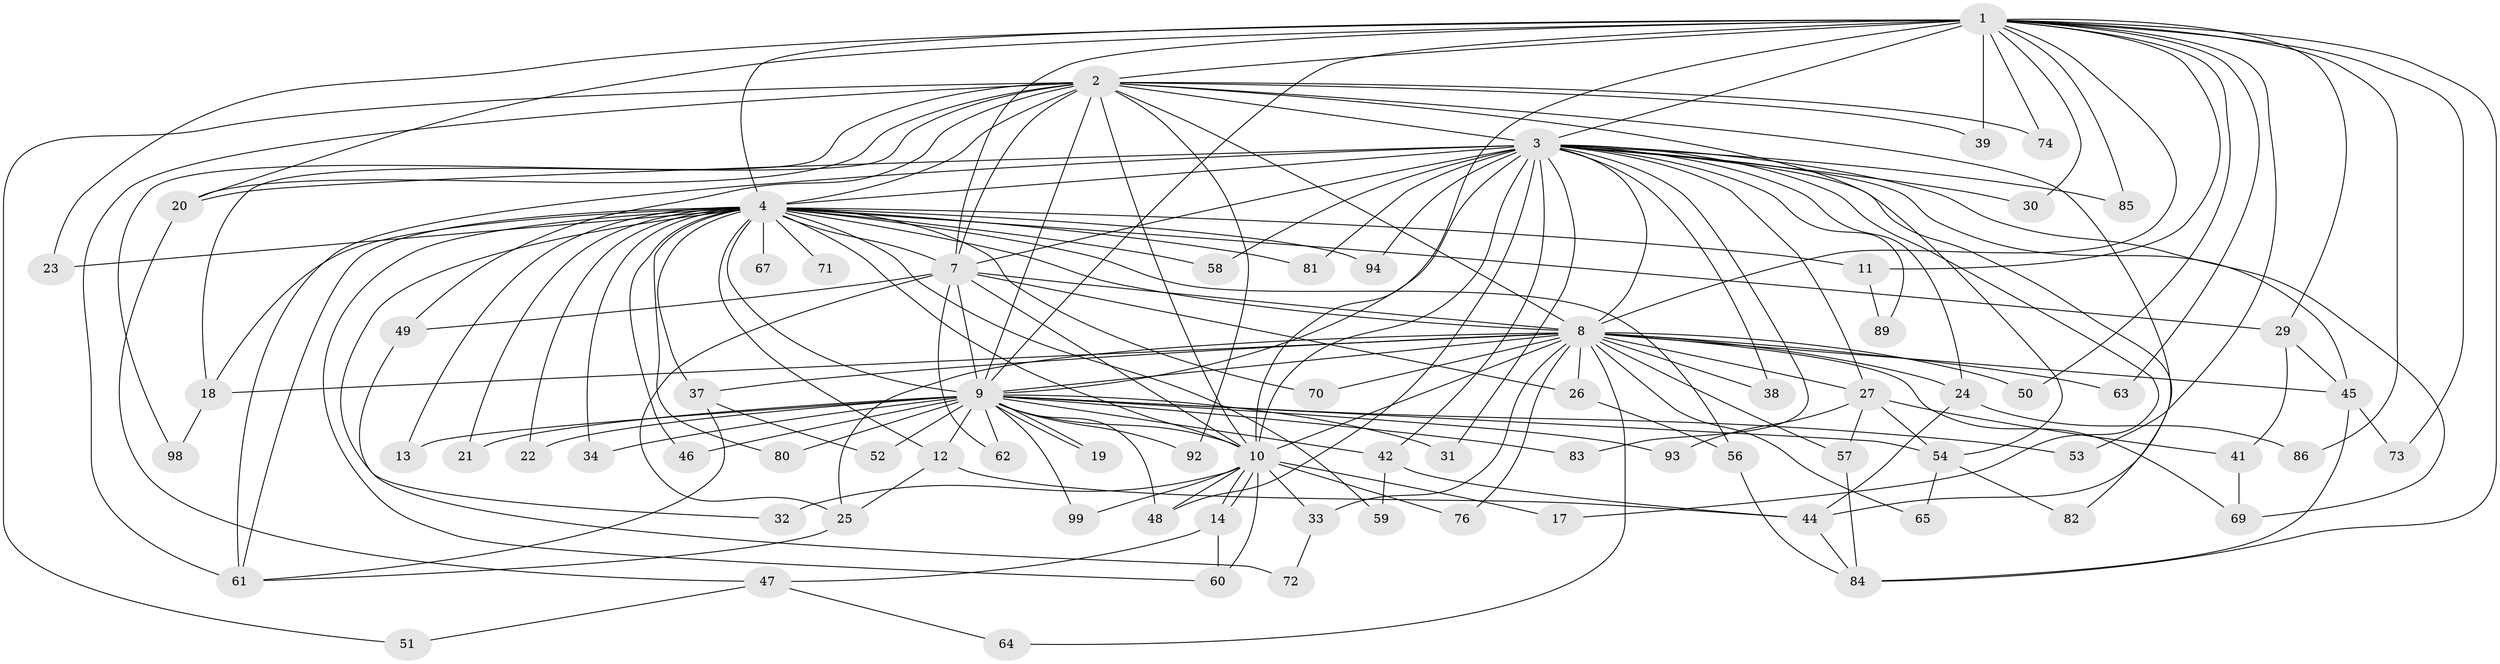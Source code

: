 // original degree distribution, {24: 0.02, 22: 0.01, 17: 0.02, 20: 0.01, 21: 0.01, 14: 0.01, 27: 0.01, 29: 0.01, 3: 0.22, 4: 0.12, 2: 0.53, 5: 0.03}
// Generated by graph-tools (version 1.1) at 2025/38/02/21/25 10:38:53]
// undirected, 76 vertices, 178 edges
graph export_dot {
graph [start="1"]
  node [color=gray90,style=filled];
  1 [super="+15"];
  2 [super="+40"];
  3 [super="+5"];
  4 [super="+6"];
  7 [super="+100"];
  8 [super="+16"];
  9 [super="+35"];
  10 [super="+66"];
  11;
  12 [super="+91"];
  13;
  14;
  17;
  18 [super="+36"];
  19;
  20 [super="+43"];
  21;
  22;
  23;
  24;
  25 [super="+68"];
  26;
  27 [super="+28"];
  29 [super="+96"];
  30;
  31;
  32;
  33 [super="+78"];
  34;
  37 [super="+75"];
  38;
  39;
  41;
  42;
  44 [super="+55"];
  45 [super="+95"];
  46;
  47;
  48;
  49;
  50;
  51;
  52;
  53;
  54 [super="+97"];
  56 [super="+90"];
  57;
  58;
  59;
  60 [super="+88"];
  61 [super="+79"];
  62;
  63;
  64;
  65;
  67;
  69 [super="+77"];
  70;
  71;
  72;
  73;
  74;
  76;
  80;
  81;
  82;
  83;
  84 [super="+87"];
  85;
  86;
  89;
  92;
  93;
  94;
  98;
  99;
  1 -- 2 [weight=2];
  1 -- 3 [weight=2];
  1 -- 4 [weight=2];
  1 -- 7 [weight=2];
  1 -- 8;
  1 -- 9;
  1 -- 10;
  1 -- 11;
  1 -- 20;
  1 -- 23;
  1 -- 29;
  1 -- 30;
  1 -- 39;
  1 -- 50;
  1 -- 53;
  1 -- 63;
  1 -- 73;
  1 -- 74;
  1 -- 85;
  1 -- 86;
  1 -- 84;
  2 -- 3 [weight=2];
  2 -- 4 [weight=2];
  2 -- 7;
  2 -- 8;
  2 -- 9 [weight=2];
  2 -- 10;
  2 -- 39;
  2 -- 49;
  2 -- 51;
  2 -- 54;
  2 -- 61;
  2 -- 74;
  2 -- 92;
  2 -- 98;
  2 -- 18;
  2 -- 20;
  2 -- 44;
  3 -- 4 [weight=4];
  3 -- 7 [weight=2];
  3 -- 8 [weight=2];
  3 -- 9 [weight=2];
  3 -- 10 [weight=2];
  3 -- 30;
  3 -- 45;
  3 -- 58;
  3 -- 82;
  3 -- 83;
  3 -- 85;
  3 -- 89;
  3 -- 94;
  3 -- 17;
  3 -- 81;
  3 -- 20;
  3 -- 24;
  3 -- 27 [weight=2];
  3 -- 31;
  3 -- 38;
  3 -- 42;
  3 -- 48;
  3 -- 61;
  3 -- 69;
  4 -- 7 [weight=2];
  4 -- 8 [weight=3];
  4 -- 9 [weight=2];
  4 -- 10 [weight=2];
  4 -- 11;
  4 -- 18;
  4 -- 22;
  4 -- 29;
  4 -- 34;
  4 -- 46;
  4 -- 59;
  4 -- 71 [weight=2];
  4 -- 80;
  4 -- 94;
  4 -- 67;
  4 -- 70;
  4 -- 12;
  4 -- 13;
  4 -- 81;
  4 -- 21;
  4 -- 23;
  4 -- 32;
  4 -- 37;
  4 -- 56;
  4 -- 58;
  4 -- 60;
  4 -- 61;
  7 -- 8;
  7 -- 9;
  7 -- 10;
  7 -- 26;
  7 -- 49;
  7 -- 62;
  7 -- 25;
  8 -- 9;
  8 -- 10;
  8 -- 18;
  8 -- 24;
  8 -- 25;
  8 -- 26;
  8 -- 27;
  8 -- 37;
  8 -- 38;
  8 -- 45;
  8 -- 50;
  8 -- 57;
  8 -- 63;
  8 -- 64;
  8 -- 65;
  8 -- 69;
  8 -- 70;
  8 -- 76;
  8 -- 33 [weight=2];
  9 -- 10;
  9 -- 12;
  9 -- 13;
  9 -- 19;
  9 -- 19;
  9 -- 21;
  9 -- 22;
  9 -- 31;
  9 -- 34;
  9 -- 42;
  9 -- 46;
  9 -- 48;
  9 -- 52;
  9 -- 53;
  9 -- 62;
  9 -- 80;
  9 -- 83;
  9 -- 93;
  9 -- 99;
  9 -- 92;
  9 -- 54;
  10 -- 14;
  10 -- 14;
  10 -- 17;
  10 -- 32;
  10 -- 33;
  10 -- 76;
  10 -- 48;
  10 -- 99;
  10 -- 60;
  11 -- 89;
  12 -- 25;
  12 -- 44;
  14 -- 47;
  14 -- 60;
  18 -- 98;
  20 -- 47;
  24 -- 44;
  24 -- 86;
  25 -- 61;
  26 -- 56;
  27 -- 41;
  27 -- 54;
  27 -- 57;
  27 -- 93;
  29 -- 41;
  29 -- 45;
  33 -- 72;
  37 -- 52;
  37 -- 61;
  41 -- 69;
  42 -- 44;
  42 -- 59;
  44 -- 84;
  45 -- 73;
  45 -- 84;
  47 -- 51;
  47 -- 64;
  49 -- 72;
  54 -- 65;
  54 -- 82;
  56 -- 84;
  57 -- 84;
}
